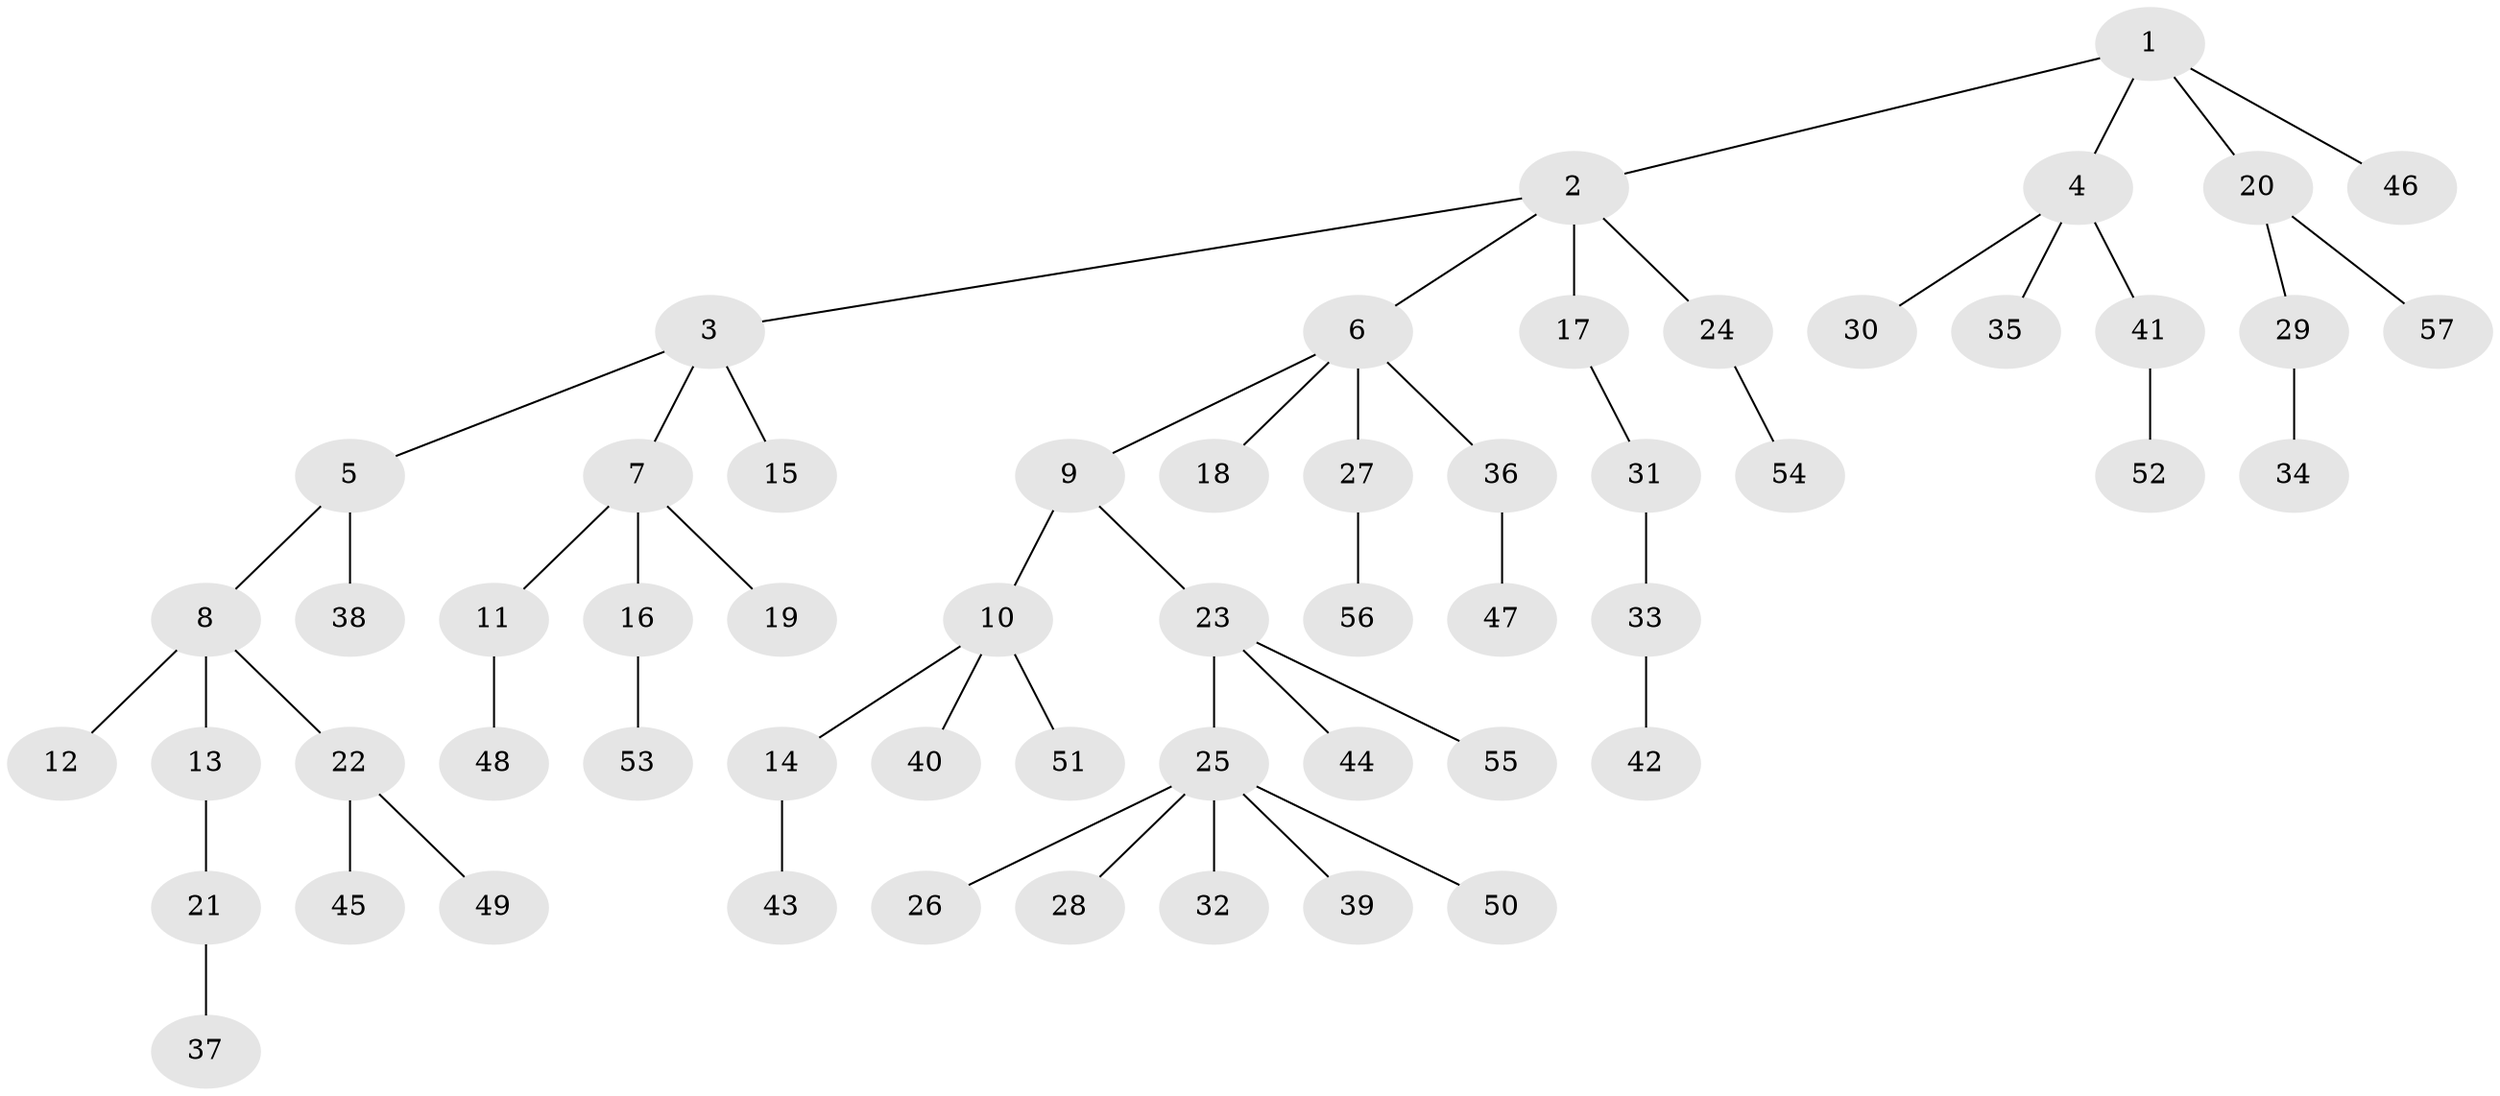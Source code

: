 // Generated by graph-tools (version 1.1) at 2025/50/03/09/25 03:50:18]
// undirected, 57 vertices, 56 edges
graph export_dot {
graph [start="1"]
  node [color=gray90,style=filled];
  1;
  2;
  3;
  4;
  5;
  6;
  7;
  8;
  9;
  10;
  11;
  12;
  13;
  14;
  15;
  16;
  17;
  18;
  19;
  20;
  21;
  22;
  23;
  24;
  25;
  26;
  27;
  28;
  29;
  30;
  31;
  32;
  33;
  34;
  35;
  36;
  37;
  38;
  39;
  40;
  41;
  42;
  43;
  44;
  45;
  46;
  47;
  48;
  49;
  50;
  51;
  52;
  53;
  54;
  55;
  56;
  57;
  1 -- 2;
  1 -- 4;
  1 -- 20;
  1 -- 46;
  2 -- 3;
  2 -- 6;
  2 -- 17;
  2 -- 24;
  3 -- 5;
  3 -- 7;
  3 -- 15;
  4 -- 30;
  4 -- 35;
  4 -- 41;
  5 -- 8;
  5 -- 38;
  6 -- 9;
  6 -- 18;
  6 -- 27;
  6 -- 36;
  7 -- 11;
  7 -- 16;
  7 -- 19;
  8 -- 12;
  8 -- 13;
  8 -- 22;
  9 -- 10;
  9 -- 23;
  10 -- 14;
  10 -- 40;
  10 -- 51;
  11 -- 48;
  13 -- 21;
  14 -- 43;
  16 -- 53;
  17 -- 31;
  20 -- 29;
  20 -- 57;
  21 -- 37;
  22 -- 45;
  22 -- 49;
  23 -- 25;
  23 -- 44;
  23 -- 55;
  24 -- 54;
  25 -- 26;
  25 -- 28;
  25 -- 32;
  25 -- 39;
  25 -- 50;
  27 -- 56;
  29 -- 34;
  31 -- 33;
  33 -- 42;
  36 -- 47;
  41 -- 52;
}

